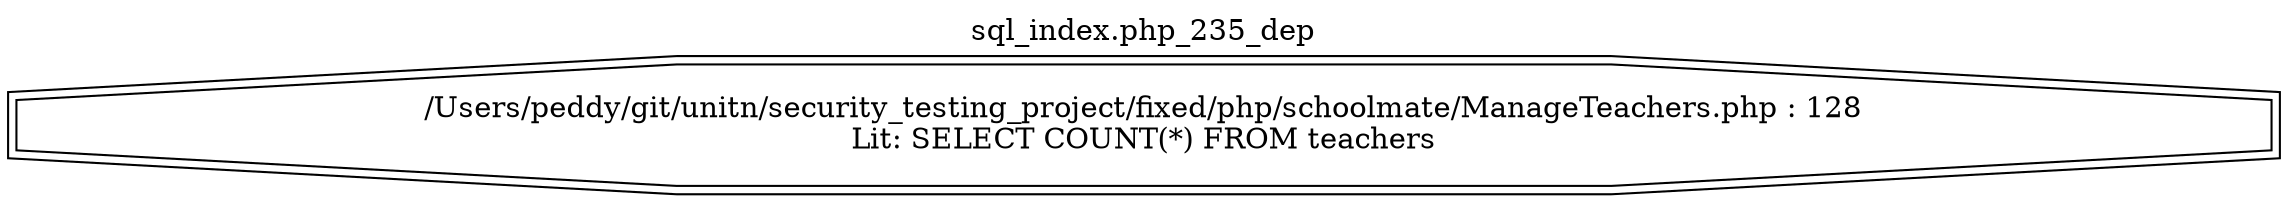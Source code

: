 digraph cfg {
  label="sql_index.php_235_dep";
  labelloc=t;
  n1 [shape=doubleoctagon, label="/Users/peddy/git/unitn/security_testing_project/fixed/php/schoolmate/ManageTeachers.php : 128\nLit: SELECT COUNT(*) FROM teachers\n"];
}
